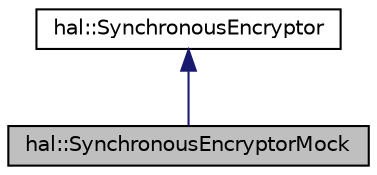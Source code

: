 digraph "hal::SynchronousEncryptorMock"
{
 // INTERACTIVE_SVG=YES
  edge [fontname="Helvetica",fontsize="10",labelfontname="Helvetica",labelfontsize="10"];
  node [fontname="Helvetica",fontsize="10",shape=record];
  Node0 [label="hal::SynchronousEncryptorMock",height=0.2,width=0.4,color="black", fillcolor="grey75", style="filled", fontcolor="black"];
  Node1 -> Node0 [dir="back",color="midnightblue",fontsize="10",style="solid",fontname="Helvetica"];
  Node1 [label="hal::SynchronousEncryptor",height=0.2,width=0.4,color="black", fillcolor="white", style="filled",URL="$de/dde/classhal_1_1_synchronous_encryptor.html"];
}
